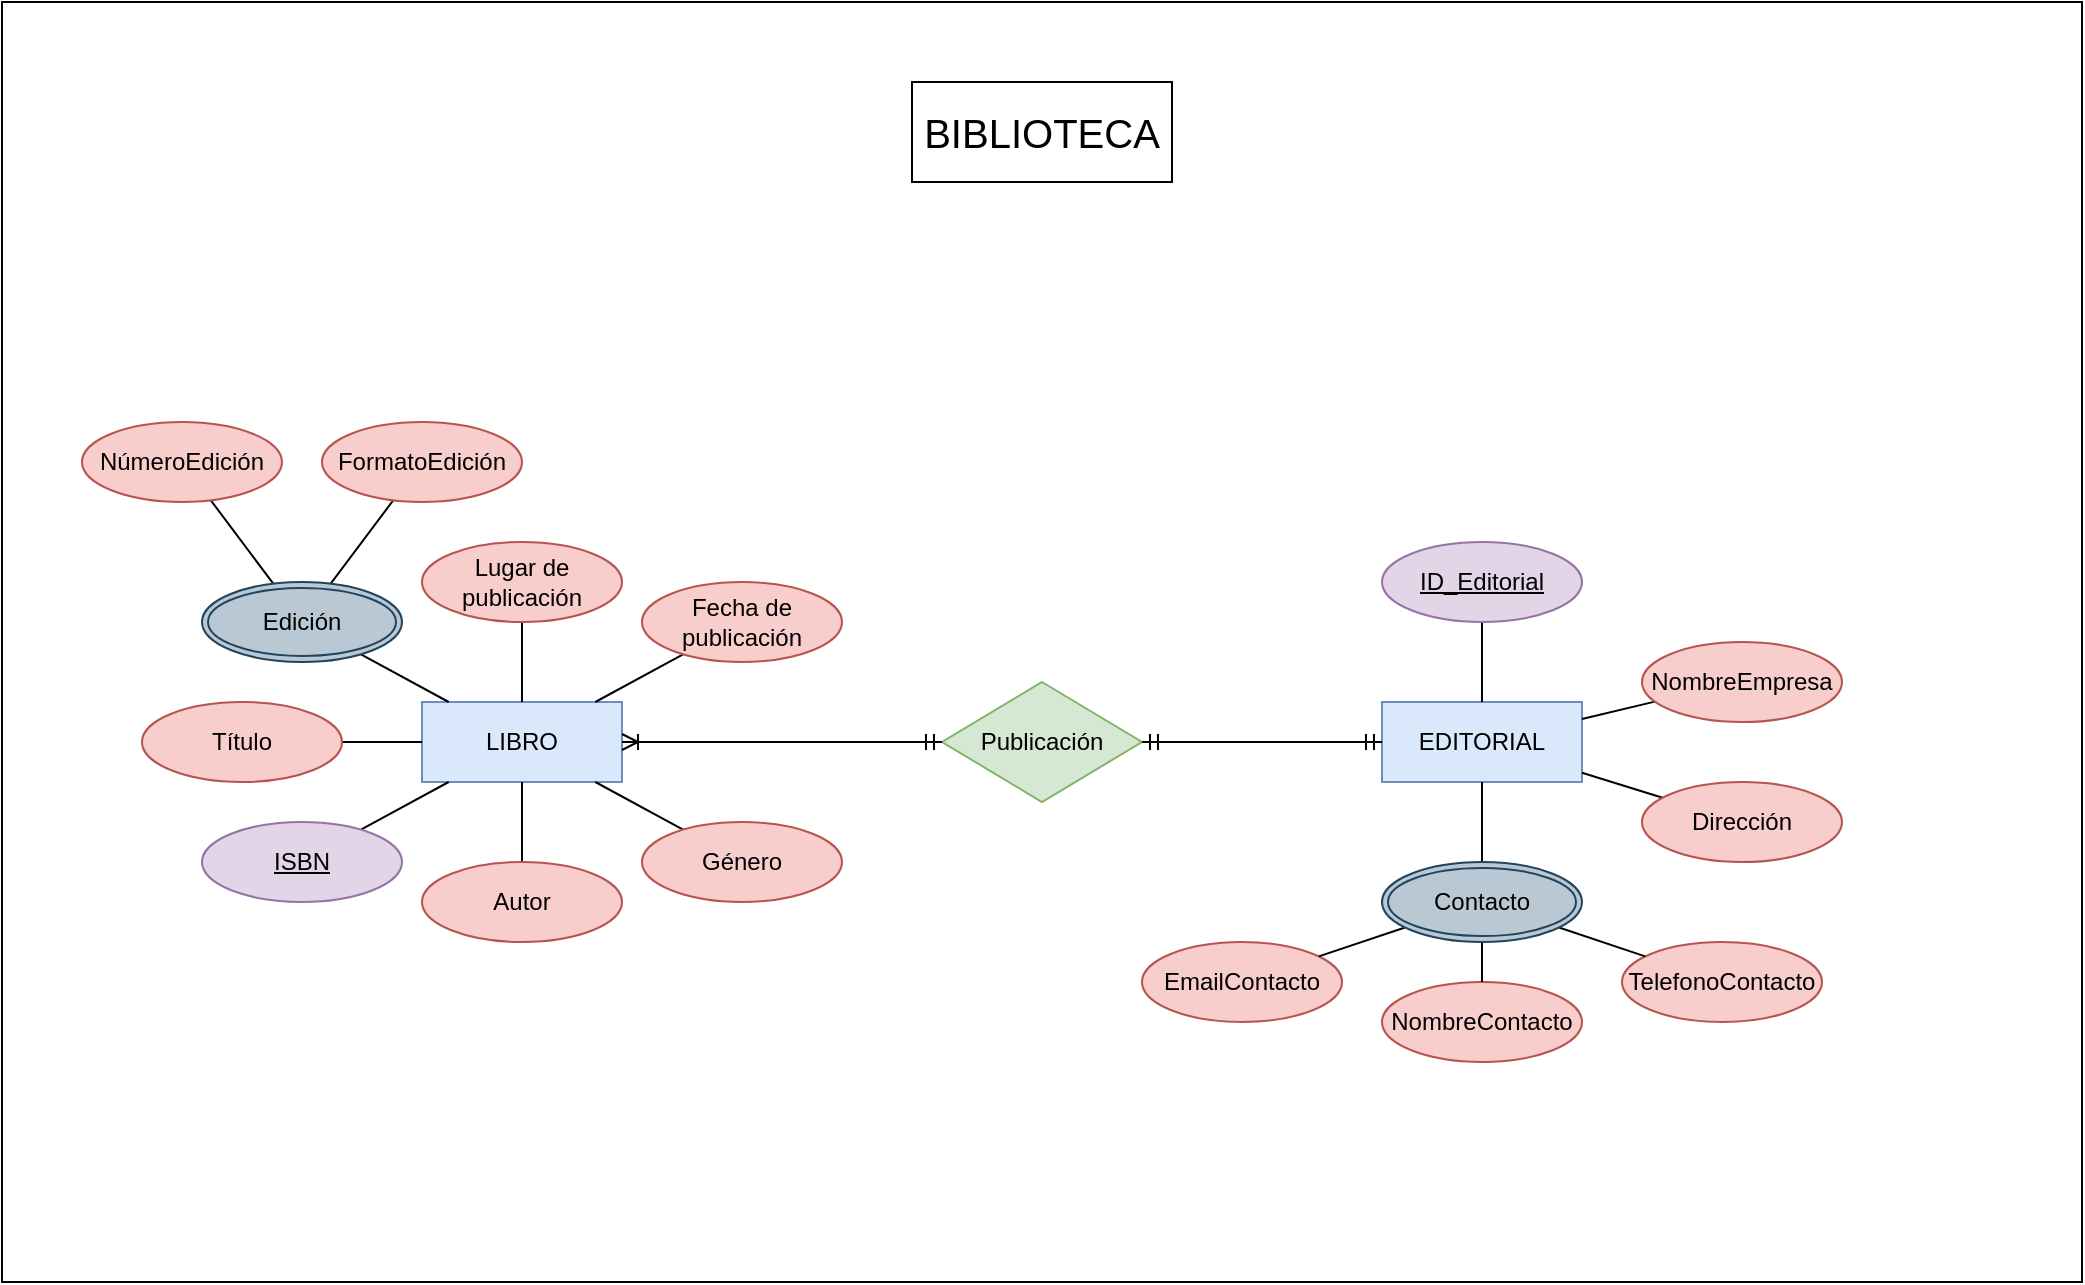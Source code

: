 <mxfile version="23.0.2" type="device">
  <diagram id="R2lEEEUBdFMjLlhIrx00" name="Page-1">
    <mxGraphModel dx="1674" dy="844" grid="1" gridSize="10" guides="1" tooltips="1" connect="1" arrows="1" fold="1" page="1" pageScale="1" pageWidth="850" pageHeight="1100" math="0" shadow="0" extFonts="Permanent Marker^https://fonts.googleapis.com/css?family=Permanent+Marker">
      <root>
        <mxCell id="0" />
        <mxCell id="1" parent="0" />
        <mxCell id="JWzY8mYb1t7y9asPk0bc-1" value="" style="rounded=0;whiteSpace=wrap;html=1;" vertex="1" parent="1">
          <mxGeometry x="330" width="1040" height="640" as="geometry" />
        </mxCell>
        <mxCell id="hs9dy532DAl7WxeDddr7-1" value="LIBRO" style="whiteSpace=wrap;html=1;align=center;fillColor=#dae8fc;strokeColor=#6c8ebf;" parent="1" vertex="1">
          <mxGeometry x="540" y="350" width="100" height="40" as="geometry" />
        </mxCell>
        <mxCell id="hs9dy532DAl7WxeDddr7-2" value="EDITORIAL" style="whiteSpace=wrap;html=1;align=center;fillColor=#dae8fc;strokeColor=#6c8ebf;" parent="1" vertex="1">
          <mxGeometry x="1020" y="350" width="100" height="40" as="geometry" />
        </mxCell>
        <mxCell id="hs9dy532DAl7WxeDddr7-3" value="Publicación" style="shape=rhombus;perimeter=rhombusPerimeter;whiteSpace=wrap;html=1;align=center;fillColor=#d5e8d4;strokeColor=#82b366;" parent="1" vertex="1">
          <mxGeometry x="800" y="340" width="100" height="60" as="geometry" />
        </mxCell>
        <mxCell id="u-gpMH5E70NTN4DjZdiw-9" value="" style="edgeStyle=none;shape=connector;rounded=0;orthogonalLoop=1;jettySize=auto;html=1;labelBackgroundColor=default;strokeColor=default;align=center;verticalAlign=middle;fontFamily=Helvetica;fontSize=11;fontColor=default;endArrow=none;" parent="1" source="hs9dy532DAl7WxeDddr7-4" target="hs9dy532DAl7WxeDddr7-1" edge="1">
          <mxGeometry relative="1" as="geometry" />
        </mxCell>
        <mxCell id="hs9dy532DAl7WxeDddr7-4" value="Título" style="ellipse;whiteSpace=wrap;html=1;align=center;fillColor=#f8cecc;strokeColor=#b85450;" parent="1" vertex="1">
          <mxGeometry x="400" y="350" width="100" height="40" as="geometry" />
        </mxCell>
        <mxCell id="u-gpMH5E70NTN4DjZdiw-13" style="edgeStyle=none;shape=connector;rounded=0;orthogonalLoop=1;jettySize=auto;html=1;labelBackgroundColor=default;strokeColor=default;align=center;verticalAlign=middle;fontFamily=Helvetica;fontSize=11;fontColor=default;endArrow=none;" parent="1" source="hs9dy532DAl7WxeDddr7-5" target="hs9dy532DAl7WxeDddr7-1" edge="1">
          <mxGeometry relative="1" as="geometry" />
        </mxCell>
        <mxCell id="hs9dy532DAl7WxeDddr7-5" value="Autor" style="ellipse;whiteSpace=wrap;html=1;align=center;fillColor=#f8cecc;strokeColor=#b85450;" parent="1" vertex="1">
          <mxGeometry x="540" y="430" width="100" height="40" as="geometry" />
        </mxCell>
        <mxCell id="u-gpMH5E70NTN4DjZdiw-15" style="edgeStyle=none;shape=connector;rounded=0;orthogonalLoop=1;jettySize=auto;html=1;labelBackgroundColor=default;strokeColor=default;align=center;verticalAlign=middle;fontFamily=Helvetica;fontSize=11;fontColor=default;endArrow=none;" parent="1" source="hs9dy532DAl7WxeDddr7-7" target="hs9dy532DAl7WxeDddr7-1" edge="1">
          <mxGeometry relative="1" as="geometry" />
        </mxCell>
        <mxCell id="hs9dy532DAl7WxeDddr7-7" value="Fecha de publicación" style="ellipse;whiteSpace=wrap;html=1;align=center;fillColor=#f8cecc;strokeColor=#b85450;" parent="1" vertex="1">
          <mxGeometry x="650" y="290" width="100" height="40" as="geometry" />
        </mxCell>
        <mxCell id="u-gpMH5E70NTN4DjZdiw-12" style="edgeStyle=none;shape=connector;rounded=0;orthogonalLoop=1;jettySize=auto;html=1;labelBackgroundColor=default;strokeColor=default;align=center;verticalAlign=middle;fontFamily=Helvetica;fontSize=11;fontColor=default;endArrow=none;" parent="1" source="hs9dy532DAl7WxeDddr7-8" target="hs9dy532DAl7WxeDddr7-1" edge="1">
          <mxGeometry relative="1" as="geometry" />
        </mxCell>
        <mxCell id="hs9dy532DAl7WxeDddr7-8" value="ISBN" style="ellipse;whiteSpace=wrap;html=1;align=center;fontStyle=4;fillColor=#e1d5e7;strokeColor=#9673a6;" parent="1" vertex="1">
          <mxGeometry x="430" y="410" width="100" height="40" as="geometry" />
        </mxCell>
        <mxCell id="hs9dy532DAl7WxeDddr7-16" style="edgeStyle=orthogonalEdgeStyle;rounded=0;orthogonalLoop=1;jettySize=auto;html=1;exitX=0.5;exitY=1;exitDx=0;exitDy=0;" parent="1" source="hs9dy532DAl7WxeDddr7-7" target="hs9dy532DAl7WxeDddr7-7" edge="1">
          <mxGeometry relative="1" as="geometry" />
        </mxCell>
        <mxCell id="u-gpMH5E70NTN4DjZdiw-14" style="edgeStyle=none;shape=connector;rounded=0;orthogonalLoop=1;jettySize=auto;html=1;labelBackgroundColor=default;strokeColor=default;align=center;verticalAlign=middle;fontFamily=Helvetica;fontSize=11;fontColor=default;endArrow=none;" parent="1" source="hs9dy532DAl7WxeDddr7-17" target="hs9dy532DAl7WxeDddr7-1" edge="1">
          <mxGeometry relative="1" as="geometry" />
        </mxCell>
        <mxCell id="hs9dy532DAl7WxeDddr7-17" value="Género" style="ellipse;whiteSpace=wrap;html=1;align=center;fillColor=#f8cecc;strokeColor=#b85450;" parent="1" vertex="1">
          <mxGeometry x="650" y="410" width="100" height="40" as="geometry" />
        </mxCell>
        <mxCell id="u-gpMH5E70NTN4DjZdiw-18" style="edgeStyle=none;shape=connector;rounded=0;orthogonalLoop=1;jettySize=auto;html=1;labelBackgroundColor=default;strokeColor=default;align=center;verticalAlign=middle;fontFamily=Helvetica;fontSize=11;fontColor=default;endArrow=none;" parent="1" source="hs9dy532DAl7WxeDddr7-22" target="hs9dy532DAl7WxeDddr7-2" edge="1">
          <mxGeometry relative="1" as="geometry" />
        </mxCell>
        <mxCell id="hs9dy532DAl7WxeDddr7-22" value="NombreEmpresa" style="ellipse;whiteSpace=wrap;html=1;align=center;fillColor=#f8cecc;strokeColor=#b85450;" parent="1" vertex="1">
          <mxGeometry x="1150" y="320" width="100" height="40" as="geometry" />
        </mxCell>
        <mxCell id="u-gpMH5E70NTN4DjZdiw-19" style="edgeStyle=none;shape=connector;rounded=0;orthogonalLoop=1;jettySize=auto;html=1;labelBackgroundColor=default;strokeColor=default;align=center;verticalAlign=middle;fontFamily=Helvetica;fontSize=11;fontColor=default;endArrow=none;" parent="1" source="hs9dy532DAl7WxeDddr7-24" target="hs9dy532DAl7WxeDddr7-2" edge="1">
          <mxGeometry relative="1" as="geometry" />
        </mxCell>
        <mxCell id="hs9dy532DAl7WxeDddr7-24" value="Dirección" style="ellipse;whiteSpace=wrap;html=1;align=center;fillColor=#f8cecc;strokeColor=#b85450;" parent="1" vertex="1">
          <mxGeometry x="1150" y="390" width="100" height="40" as="geometry" />
        </mxCell>
        <mxCell id="u-gpMH5E70NTN4DjZdiw-8" value="" style="edgeStyle=none;shape=connector;rounded=0;orthogonalLoop=1;jettySize=auto;html=1;labelBackgroundColor=default;strokeColor=default;align=center;verticalAlign=middle;fontFamily=Helvetica;fontSize=11;fontColor=default;endArrow=none;" parent="1" source="hs9dy532DAl7WxeDddr7-25" target="hs9dy532DAl7WxeDddr7-36" edge="1">
          <mxGeometry relative="1" as="geometry" />
        </mxCell>
        <mxCell id="hs9dy532DAl7WxeDddr7-25" value="FormatoEdición" style="ellipse;whiteSpace=wrap;html=1;align=center;fillColor=#f8cecc;strokeColor=#b85450;" parent="1" vertex="1">
          <mxGeometry x="490" y="210" width="100" height="40" as="geometry" />
        </mxCell>
        <mxCell id="u-gpMH5E70NTN4DjZdiw-16" style="edgeStyle=none;shape=connector;rounded=0;orthogonalLoop=1;jettySize=auto;html=1;labelBackgroundColor=default;strokeColor=default;align=center;verticalAlign=middle;fontFamily=Helvetica;fontSize=11;fontColor=default;endArrow=none;" parent="1" source="hs9dy532DAl7WxeDddr7-29" target="hs9dy532DAl7WxeDddr7-1" edge="1">
          <mxGeometry relative="1" as="geometry" />
        </mxCell>
        <mxCell id="hs9dy532DAl7WxeDddr7-29" value="Lugar de publicación" style="ellipse;whiteSpace=wrap;html=1;align=center;fillColor=#f8cecc;strokeColor=#b85450;" parent="1" vertex="1">
          <mxGeometry x="540" y="270" width="100" height="40" as="geometry" />
        </mxCell>
        <mxCell id="hs9dy532DAl7WxeDddr7-30" value="TelefonoContacto" style="ellipse;whiteSpace=wrap;html=1;align=center;fillColor=#f8cecc;strokeColor=#b85450;" parent="1" vertex="1">
          <mxGeometry x="1140" y="470" width="100" height="40" as="geometry" />
        </mxCell>
        <mxCell id="hs9dy532DAl7WxeDddr7-31" value="NombreContacto" style="ellipse;whiteSpace=wrap;html=1;align=center;fillColor=#f8cecc;strokeColor=#b85450;" parent="1" vertex="1">
          <mxGeometry x="1020" y="490" width="100" height="40" as="geometry" />
        </mxCell>
        <mxCell id="hs9dy532DAl7WxeDddr7-32" value="EmailContacto" style="ellipse;whiteSpace=wrap;html=1;align=center;fillColor=#f8cecc;strokeColor=#b85450;" parent="1" vertex="1">
          <mxGeometry x="900" y="470" width="100" height="40" as="geometry" />
        </mxCell>
        <mxCell id="u-gpMH5E70NTN4DjZdiw-7" value="" style="edgeStyle=none;shape=connector;rounded=0;orthogonalLoop=1;jettySize=auto;html=1;labelBackgroundColor=default;strokeColor=default;align=center;verticalAlign=middle;fontFamily=Helvetica;fontSize=11;fontColor=default;endArrow=none;" parent="1" source="hs9dy532DAl7WxeDddr7-34" target="hs9dy532DAl7WxeDddr7-36" edge="1">
          <mxGeometry relative="1" as="geometry" />
        </mxCell>
        <mxCell id="hs9dy532DAl7WxeDddr7-34" value="NúmeroEdición" style="ellipse;whiteSpace=wrap;html=1;align=center;fillColor=#f8cecc;strokeColor=#b85450;" parent="1" vertex="1">
          <mxGeometry x="370" y="210" width="100" height="40" as="geometry" />
        </mxCell>
        <mxCell id="u-gpMH5E70NTN4DjZdiw-10" value="" style="edgeStyle=none;shape=connector;rounded=0;orthogonalLoop=1;jettySize=auto;html=1;labelBackgroundColor=default;strokeColor=default;align=center;verticalAlign=middle;fontFamily=Helvetica;fontSize=11;fontColor=default;endArrow=none;" parent="1" source="hs9dy532DAl7WxeDddr7-36" target="hs9dy532DAl7WxeDddr7-1" edge="1">
          <mxGeometry relative="1" as="geometry" />
        </mxCell>
        <mxCell id="hs9dy532DAl7WxeDddr7-36" value="Edición&lt;br&gt;" style="ellipse;shape=doubleEllipse;margin=3;whiteSpace=wrap;html=1;align=center;fillColor=#bac8d3;strokeColor=#23445d;" parent="1" vertex="1">
          <mxGeometry x="430" y="290" width="100" height="40" as="geometry" />
        </mxCell>
        <mxCell id="u-gpMH5E70NTN4DjZdiw-20" style="edgeStyle=none;shape=connector;rounded=0;orthogonalLoop=1;jettySize=auto;html=1;labelBackgroundColor=default;strokeColor=default;align=center;verticalAlign=middle;fontFamily=Helvetica;fontSize=11;fontColor=default;endArrow=none;" parent="1" source="hs9dy532DAl7WxeDddr7-41" target="hs9dy532DAl7WxeDddr7-2" edge="1">
          <mxGeometry relative="1" as="geometry" />
        </mxCell>
        <mxCell id="u-gpMH5E70NTN4DjZdiw-21" style="edgeStyle=none;shape=connector;rounded=0;orthogonalLoop=1;jettySize=auto;html=1;labelBackgroundColor=default;strokeColor=default;align=center;verticalAlign=middle;fontFamily=Helvetica;fontSize=11;fontColor=default;endArrow=none;" parent="1" source="hs9dy532DAl7WxeDddr7-41" target="hs9dy532DAl7WxeDddr7-31" edge="1">
          <mxGeometry relative="1" as="geometry" />
        </mxCell>
        <mxCell id="u-gpMH5E70NTN4DjZdiw-22" style="edgeStyle=none;shape=connector;rounded=0;orthogonalLoop=1;jettySize=auto;html=1;labelBackgroundColor=default;strokeColor=default;align=center;verticalAlign=middle;fontFamily=Helvetica;fontSize=11;fontColor=default;endArrow=none;" parent="1" source="hs9dy532DAl7WxeDddr7-41" target="hs9dy532DAl7WxeDddr7-30" edge="1">
          <mxGeometry relative="1" as="geometry" />
        </mxCell>
        <mxCell id="u-gpMH5E70NTN4DjZdiw-23" style="edgeStyle=none;shape=connector;rounded=0;orthogonalLoop=1;jettySize=auto;html=1;labelBackgroundColor=default;strokeColor=default;align=center;verticalAlign=middle;fontFamily=Helvetica;fontSize=11;fontColor=default;endArrow=none;" parent="1" source="hs9dy532DAl7WxeDddr7-41" target="hs9dy532DAl7WxeDddr7-32" edge="1">
          <mxGeometry relative="1" as="geometry" />
        </mxCell>
        <mxCell id="hs9dy532DAl7WxeDddr7-41" value="Contacto" style="ellipse;shape=doubleEllipse;margin=3;whiteSpace=wrap;html=1;align=center;fillColor=#bac8d3;strokeColor=#23445d;" parent="1" vertex="1">
          <mxGeometry x="1020" y="430" width="100" height="40" as="geometry" />
        </mxCell>
        <mxCell id="u-gpMH5E70NTN4DjZdiw-17" style="edgeStyle=none;shape=connector;rounded=0;orthogonalLoop=1;jettySize=auto;html=1;labelBackgroundColor=default;strokeColor=default;align=center;verticalAlign=middle;fontFamily=Helvetica;fontSize=11;fontColor=default;endArrow=none;" parent="1" source="hs9dy532DAl7WxeDddr7-45" target="hs9dy532DAl7WxeDddr7-2" edge="1">
          <mxGeometry relative="1" as="geometry" />
        </mxCell>
        <mxCell id="hs9dy532DAl7WxeDddr7-45" value="ID_Editorial" style="ellipse;whiteSpace=wrap;html=1;align=center;fontStyle=4;fillColor=#e1d5e7;strokeColor=#9673a6;" parent="1" vertex="1">
          <mxGeometry x="1020" y="270" width="100" height="40" as="geometry" />
        </mxCell>
        <mxCell id="u-gpMH5E70NTN4DjZdiw-25" value="" style="edgeStyle=entityRelationEdgeStyle;fontSize=12;html=1;endArrow=ERoneToMany;startArrow=ERmandOne;rounded=0;labelBackgroundColor=default;strokeColor=default;align=center;verticalAlign=middle;fontFamily=Helvetica;fontColor=default;shape=connector;" parent="1" source="hs9dy532DAl7WxeDddr7-3" target="hs9dy532DAl7WxeDddr7-1" edge="1">
          <mxGeometry width="100" height="100" relative="1" as="geometry">
            <mxPoint x="580" y="590" as="sourcePoint" />
            <mxPoint x="680" y="490" as="targetPoint" />
          </mxGeometry>
        </mxCell>
        <mxCell id="u-gpMH5E70NTN4DjZdiw-27" value="" style="edgeStyle=entityRelationEdgeStyle;fontSize=12;html=1;endArrow=ERmandOne;startArrow=ERmandOne;rounded=0;labelBackgroundColor=default;strokeColor=default;align=center;verticalAlign=middle;fontFamily=Helvetica;fontColor=default;shape=connector;" parent="1" source="hs9dy532DAl7WxeDddr7-2" target="hs9dy532DAl7WxeDddr7-3" edge="1">
          <mxGeometry width="100" height="100" relative="1" as="geometry">
            <mxPoint x="740" y="380" as="sourcePoint" />
            <mxPoint x="840" y="280" as="targetPoint" />
          </mxGeometry>
        </mxCell>
        <mxCell id="9D-R15pIJNWMQTiF0cq5-30" value="&lt;font style=&quot;font-size: 20px;&quot;&gt;BIBLIOTECA&lt;/font&gt;" style="rounded=0;whiteSpace=wrap;html=1;" parent="1" vertex="1">
          <mxGeometry x="785" y="40" width="130" height="50" as="geometry" />
        </mxCell>
      </root>
    </mxGraphModel>
  </diagram>
</mxfile>

